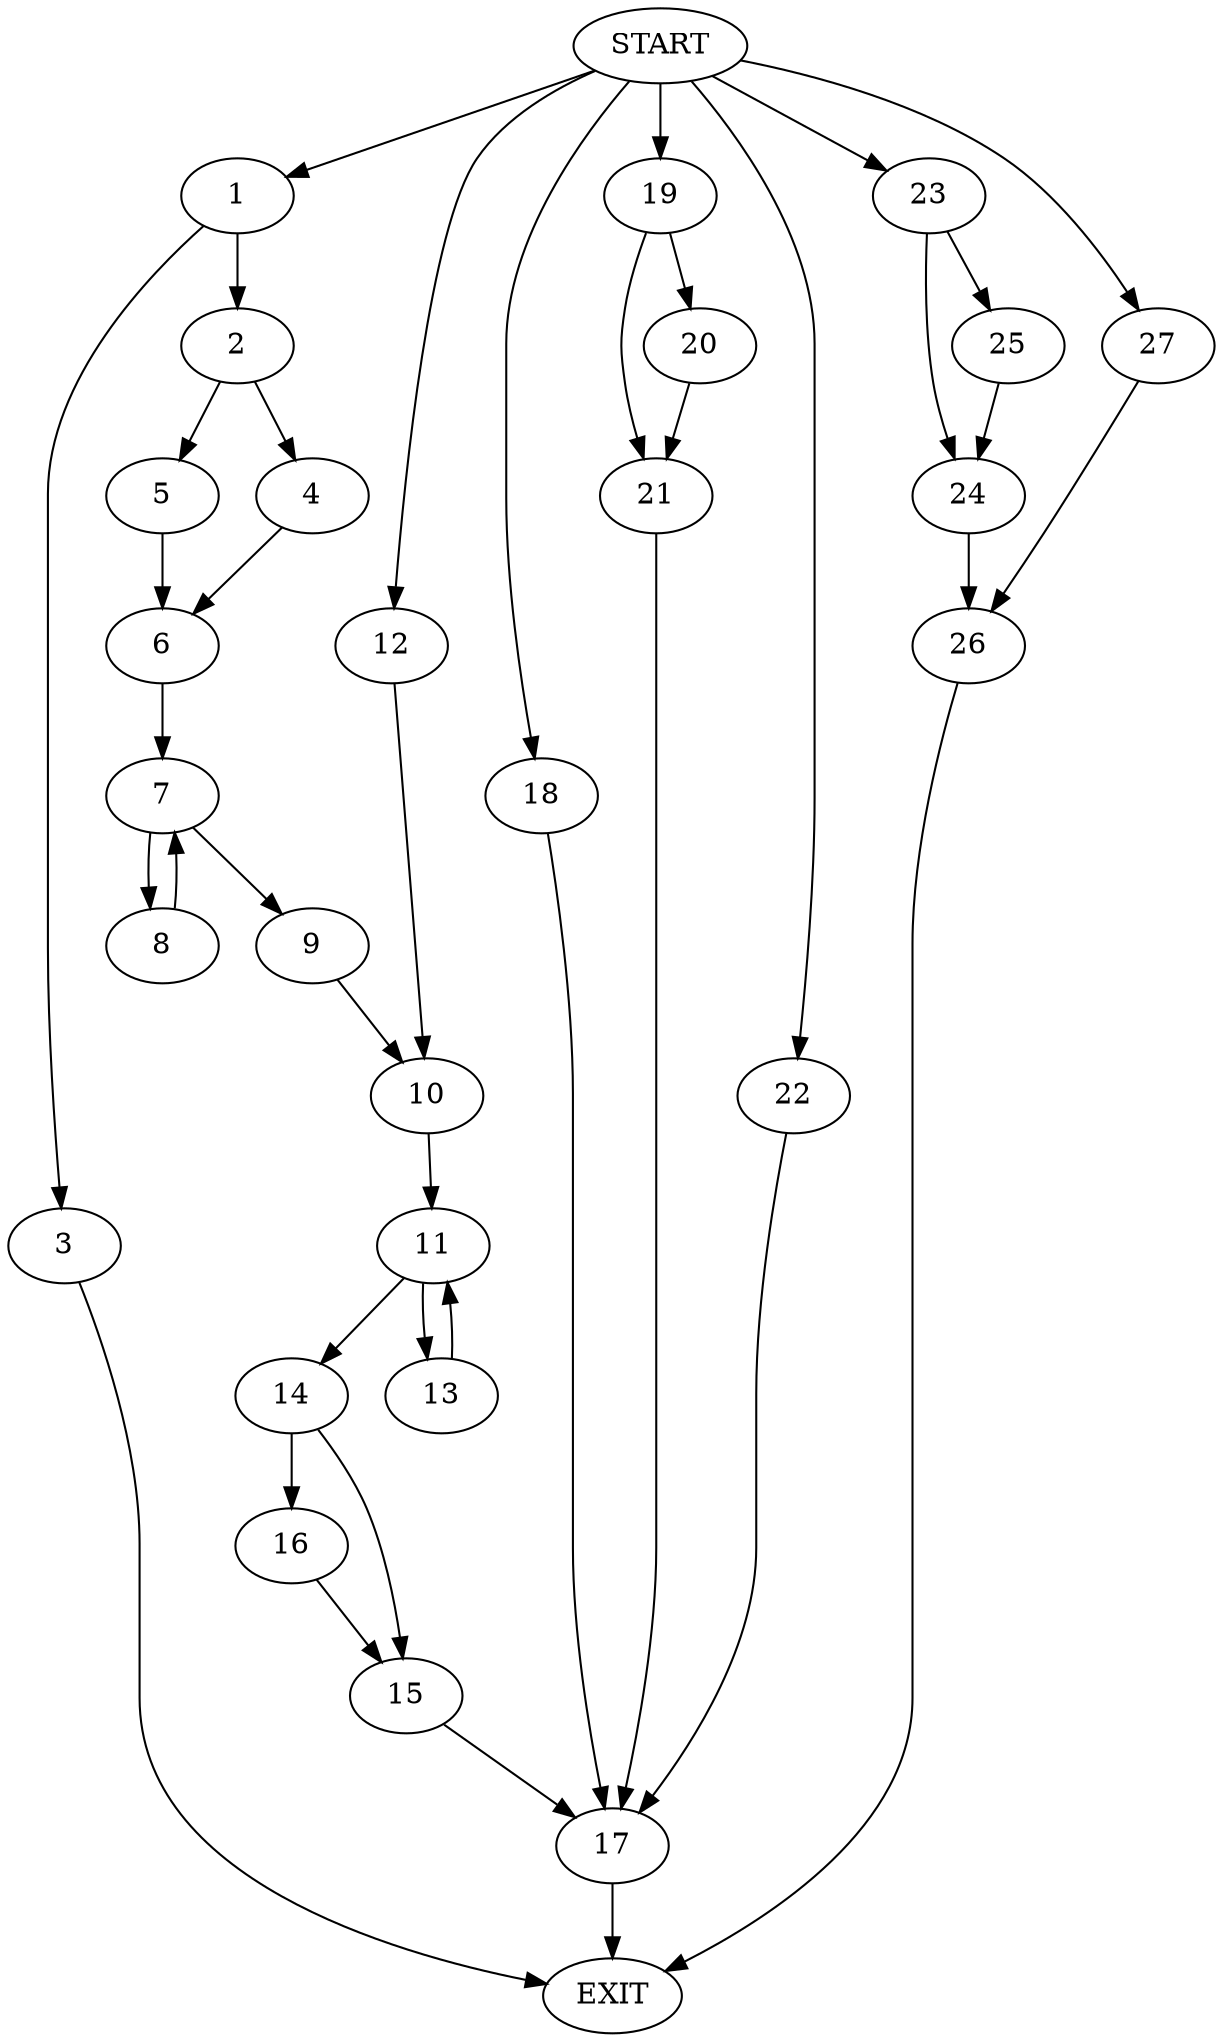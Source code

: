digraph {
0 [label="START"]
28 [label="EXIT"]
0 -> 1
1 -> 2
1 -> 3
3 -> 28
2 -> 4
2 -> 5
5 -> 6
4 -> 6
6 -> 7
7 -> 8
7 -> 9
9 -> 10
8 -> 7
10 -> 11
0 -> 12
12 -> 10
11 -> 13
11 -> 14
14 -> 15
14 -> 16
13 -> 11
16 -> 15
15 -> 17
17 -> 28
0 -> 18
18 -> 17
0 -> 19
19 -> 20
19 -> 21
20 -> 21
21 -> 17
0 -> 22
22 -> 17
0 -> 23
23 -> 24
23 -> 25
24 -> 26
25 -> 24
26 -> 28
0 -> 27
27 -> 26
}
